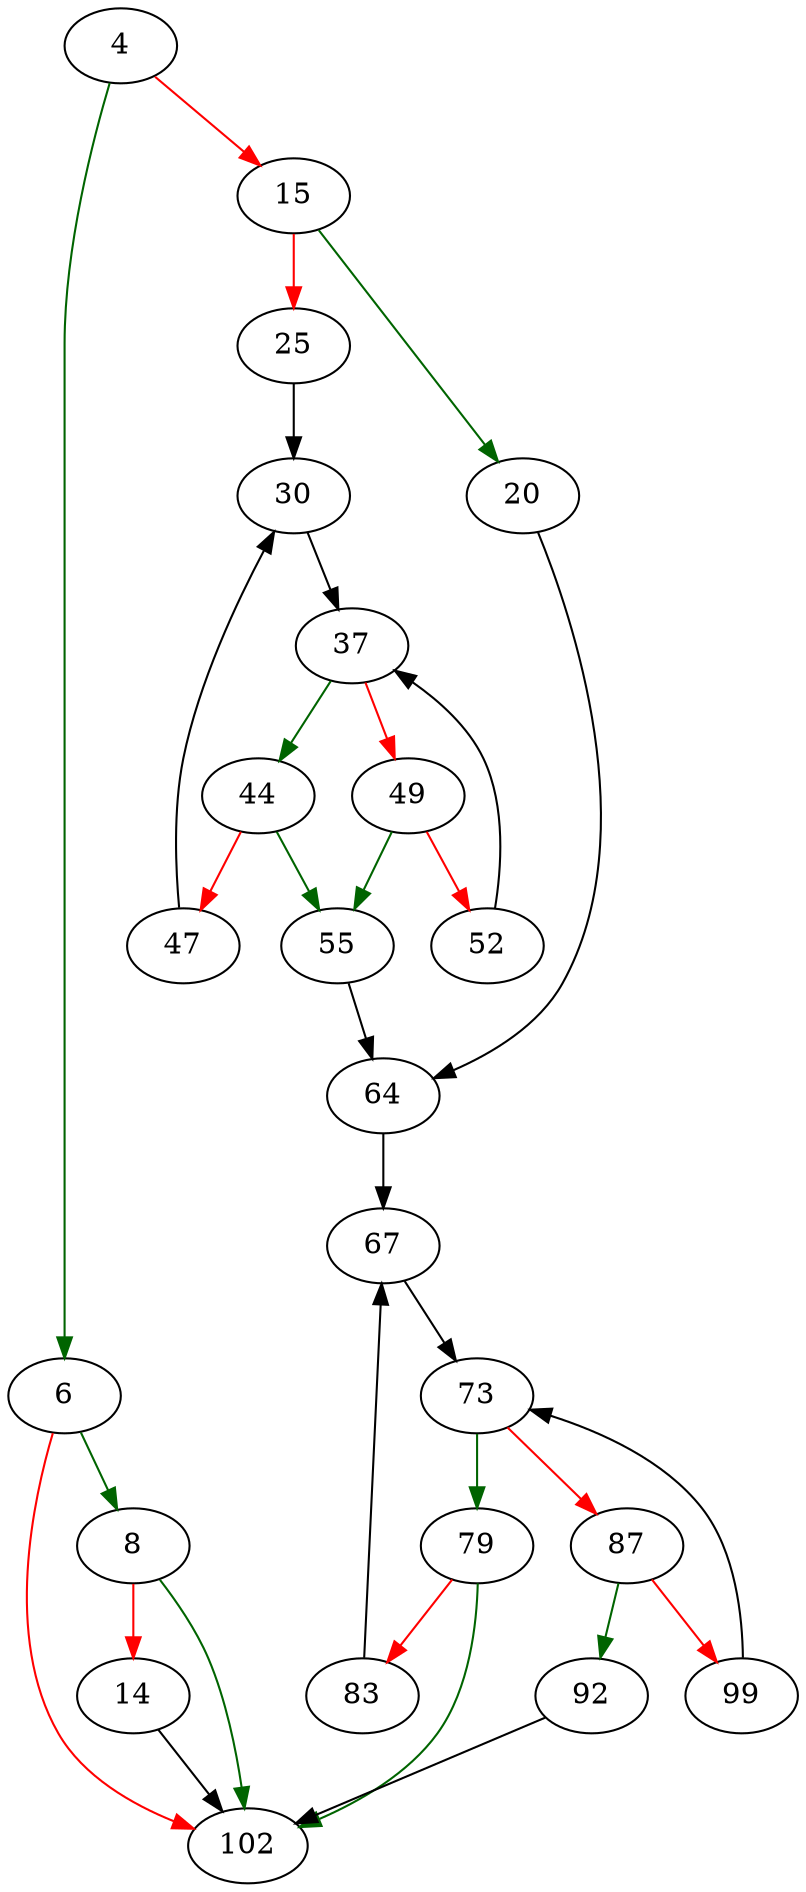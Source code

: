 strict digraph "mpsort_with_tmp" {
	// Node definitions.
	4 [entry=true];
	6;
	15;
	8;
	102;
	14;
	20;
	25;
	64;
	30;
	37;
	44;
	49;
	55;
	47;
	52;
	67;
	73;
	79;
	87;
	83;
	92;
	99;

	// Edge definitions.
	4 -> 6 [
		color=darkgreen
		cond=true
	];
	4 -> 15 [
		color=red
		cond=false
	];
	6 -> 8 [
		color=darkgreen
		cond=true
	];
	6 -> 102 [
		color=red
		cond=false
	];
	15 -> 20 [
		color=darkgreen
		cond=true
	];
	15 -> 25 [
		color=red
		cond=false
	];
	8 -> 102 [
		color=darkgreen
		cond=true
	];
	8 -> 14 [
		color=red
		cond=false
	];
	14 -> 102;
	20 -> 64;
	25 -> 30;
	64 -> 67;
	30 -> 37;
	37 -> 44 [
		color=darkgreen
		cond=true
	];
	37 -> 49 [
		color=red
		cond=false
	];
	44 -> 55 [
		color=darkgreen
		cond=true
	];
	44 -> 47 [
		color=red
		cond=false
	];
	49 -> 55 [
		color=darkgreen
		cond=true
	];
	49 -> 52 [
		color=red
		cond=false
	];
	55 -> 64;
	47 -> 30;
	52 -> 37;
	67 -> 73;
	73 -> 79 [
		color=darkgreen
		cond=true
	];
	73 -> 87 [
		color=red
		cond=false
	];
	79 -> 102 [
		color=darkgreen
		cond=true
	];
	79 -> 83 [
		color=red
		cond=false
	];
	87 -> 92 [
		color=darkgreen
		cond=true
	];
	87 -> 99 [
		color=red
		cond=false
	];
	83 -> 67;
	92 -> 102;
	99 -> 73;
}